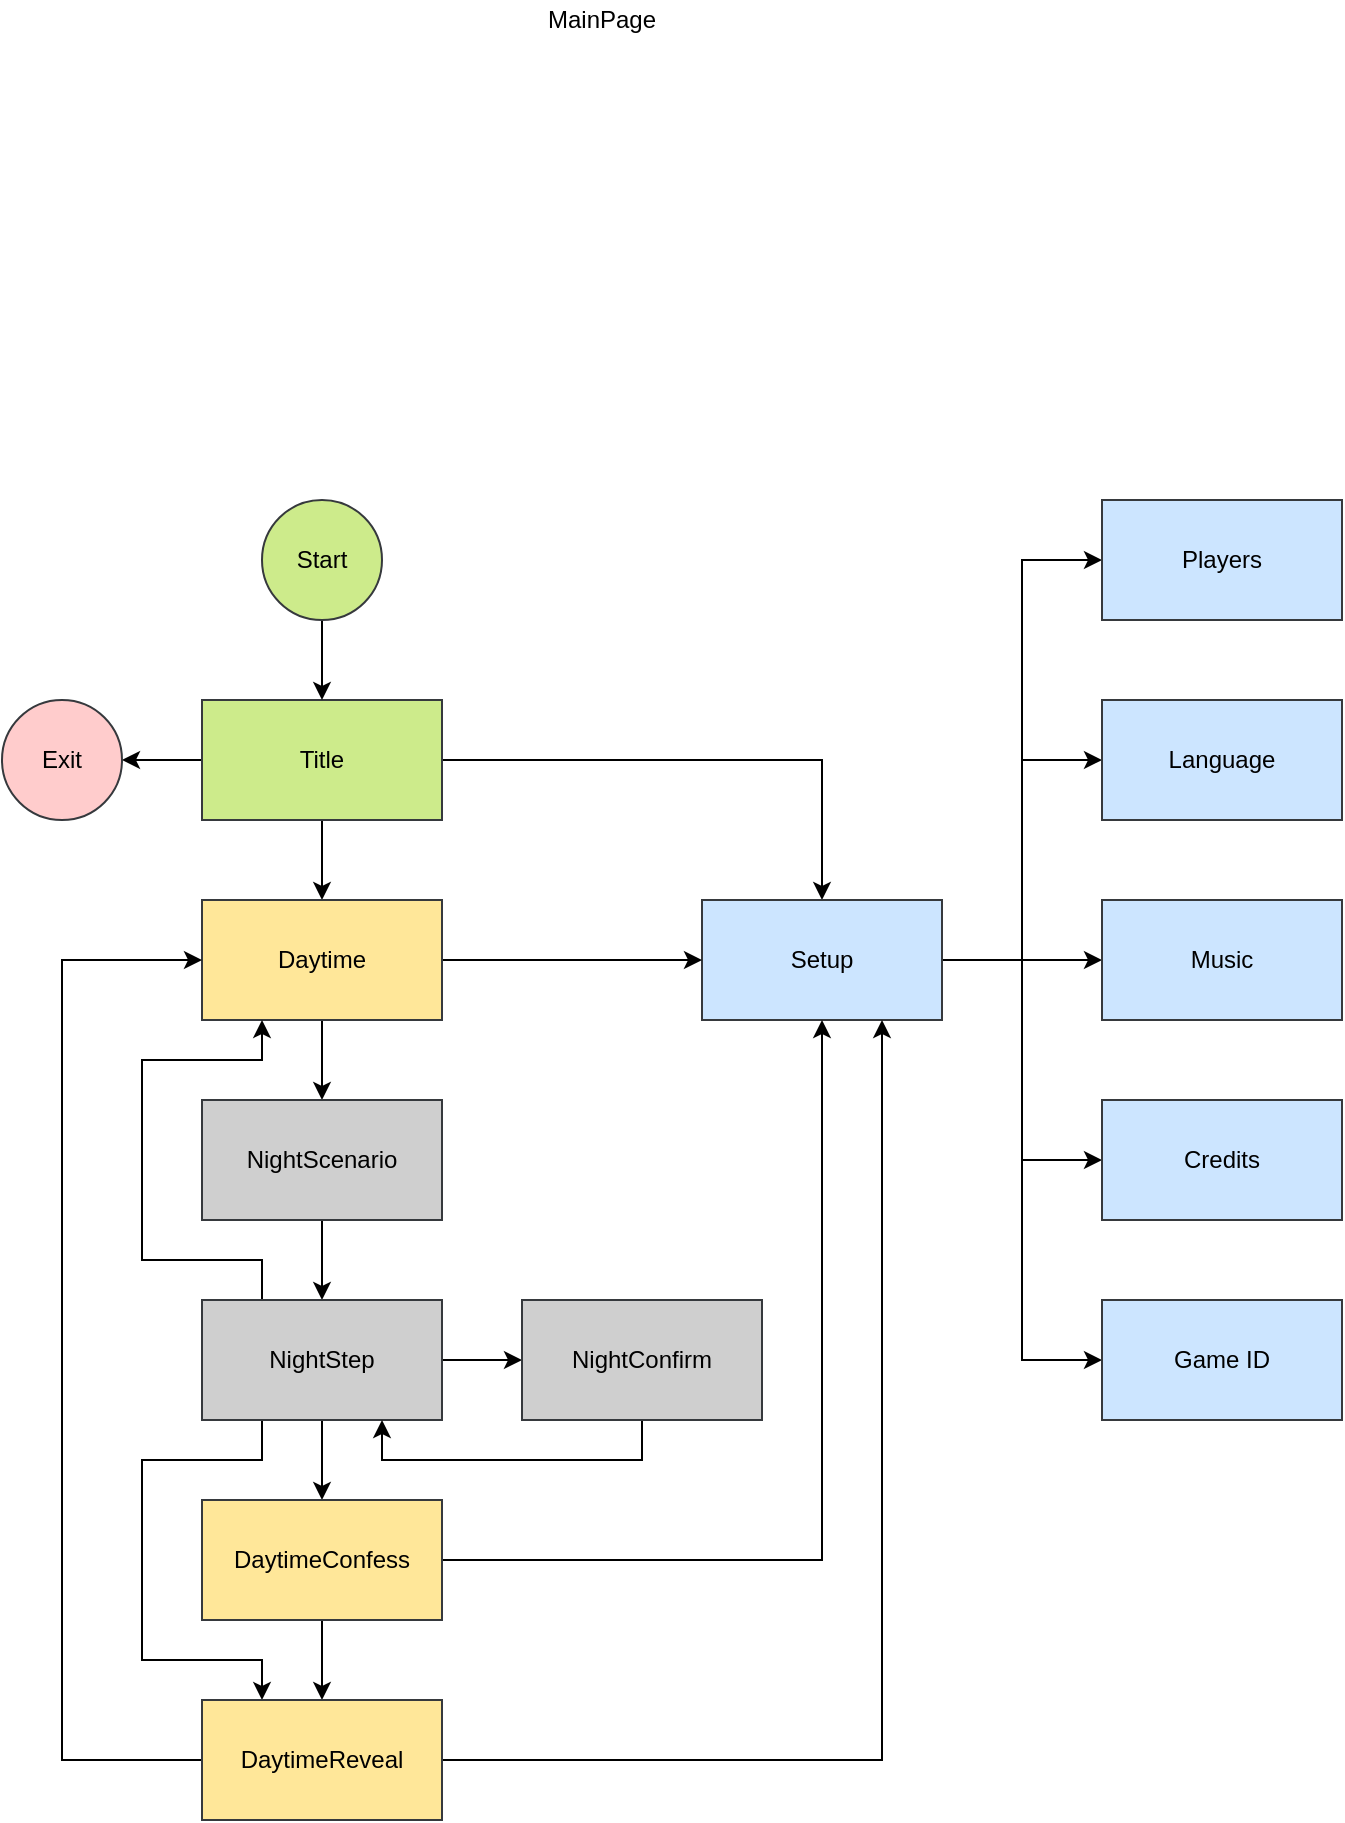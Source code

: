 <mxfile version="14.7.3" type="device"><diagram id="c8WA7uGFNBkueRXXOOZR" name="Page-1"><mxGraphModel dx="1351" dy="739" grid="1" gridSize="10" guides="1" tooltips="1" connect="1" arrows="1" fold="1" page="1" pageScale="1" pageWidth="827" pageHeight="1169" math="0" shadow="0"><root><mxCell id="0"/><mxCell id="1" parent="0"/><mxCell id="AEJ-3eX3F8_JpSc-YEdb-3" value="" style="edgeStyle=orthogonalEdgeStyle;rounded=0;orthogonalLoop=1;jettySize=auto;html=1;" edge="1" parent="1" source="AEJ-3eX3F8_JpSc-YEdb-1" target="AEJ-3eX3F8_JpSc-YEdb-2"><mxGeometry relative="1" as="geometry"/></mxCell><mxCell id="AEJ-3eX3F8_JpSc-YEdb-8" value="" style="edgeStyle=orthogonalEdgeStyle;rounded=0;orthogonalLoop=1;jettySize=auto;html=1;" edge="1" parent="1" source="AEJ-3eX3F8_JpSc-YEdb-1" target="AEJ-3eX3F8_JpSc-YEdb-7"><mxGeometry relative="1" as="geometry"/></mxCell><mxCell id="AEJ-3eX3F8_JpSc-YEdb-26" value="" style="edgeStyle=orthogonalEdgeStyle;rounded=0;orthogonalLoop=1;jettySize=auto;html=1;" edge="1" parent="1" source="AEJ-3eX3F8_JpSc-YEdb-1" target="AEJ-3eX3F8_JpSc-YEdb-25"><mxGeometry relative="1" as="geometry"/></mxCell><mxCell id="AEJ-3eX3F8_JpSc-YEdb-1" value="Title" style="rounded=0;whiteSpace=wrap;html=1;fillColor=#cdeb8b;strokeColor=#36393d;" vertex="1" parent="1"><mxGeometry x="200" y="370" width="120" height="60" as="geometry"/></mxCell><mxCell id="AEJ-3eX3F8_JpSc-YEdb-13" value="" style="edgeStyle=orthogonalEdgeStyle;rounded=0;orthogonalLoop=1;jettySize=auto;html=1;entryX=0;entryY=0.5;entryDx=0;entryDy=0;" edge="1" parent="1" source="AEJ-3eX3F8_JpSc-YEdb-2" target="AEJ-3eX3F8_JpSc-YEdb-12"><mxGeometry relative="1" as="geometry"/></mxCell><mxCell id="AEJ-3eX3F8_JpSc-YEdb-16" style="edgeStyle=orthogonalEdgeStyle;rounded=0;orthogonalLoop=1;jettySize=auto;html=1;entryX=0;entryY=0.5;entryDx=0;entryDy=0;" edge="1" parent="1" source="AEJ-3eX3F8_JpSc-YEdb-2" target="AEJ-3eX3F8_JpSc-YEdb-14"><mxGeometry relative="1" as="geometry"/></mxCell><mxCell id="AEJ-3eX3F8_JpSc-YEdb-21" style="edgeStyle=orthogonalEdgeStyle;rounded=0;orthogonalLoop=1;jettySize=auto;html=1;" edge="1" parent="1" source="AEJ-3eX3F8_JpSc-YEdb-2" target="AEJ-3eX3F8_JpSc-YEdb-17"><mxGeometry relative="1" as="geometry"/></mxCell><mxCell id="AEJ-3eX3F8_JpSc-YEdb-22" style="edgeStyle=orthogonalEdgeStyle;rounded=0;orthogonalLoop=1;jettySize=auto;html=1;entryX=0;entryY=0.5;entryDx=0;entryDy=0;" edge="1" parent="1" source="AEJ-3eX3F8_JpSc-YEdb-2" target="AEJ-3eX3F8_JpSc-YEdb-18"><mxGeometry relative="1" as="geometry"/></mxCell><mxCell id="AEJ-3eX3F8_JpSc-YEdb-24" style="edgeStyle=orthogonalEdgeStyle;rounded=0;orthogonalLoop=1;jettySize=auto;html=1;entryX=0;entryY=0.5;entryDx=0;entryDy=0;" edge="1" parent="1" source="AEJ-3eX3F8_JpSc-YEdb-2" target="AEJ-3eX3F8_JpSc-YEdb-23"><mxGeometry relative="1" as="geometry"/></mxCell><mxCell id="AEJ-3eX3F8_JpSc-YEdb-2" value="Setup" style="rounded=0;whiteSpace=wrap;html=1;fillColor=#cce5ff;strokeColor=#36393d;" vertex="1" parent="1"><mxGeometry x="450" y="470" width="120" height="60" as="geometry"/></mxCell><mxCell id="AEJ-3eX3F8_JpSc-YEdb-7" value="Exit" style="ellipse;whiteSpace=wrap;html=1;rounded=0;fillColor=#ffcccc;strokeColor=#36393d;" vertex="1" parent="1"><mxGeometry x="100" y="370" width="60" height="60" as="geometry"/></mxCell><mxCell id="AEJ-3eX3F8_JpSc-YEdb-11" value="" style="edgeStyle=orthogonalEdgeStyle;rounded=0;orthogonalLoop=1;jettySize=auto;html=1;" edge="1" parent="1" source="AEJ-3eX3F8_JpSc-YEdb-9" target="AEJ-3eX3F8_JpSc-YEdb-1"><mxGeometry relative="1" as="geometry"/></mxCell><mxCell id="AEJ-3eX3F8_JpSc-YEdb-9" value="Start" style="ellipse;whiteSpace=wrap;html=1;rounded=0;fillColor=#cdeb8b;strokeColor=#36393d;" vertex="1" parent="1"><mxGeometry x="230" y="270" width="60" height="60" as="geometry"/></mxCell><mxCell id="AEJ-3eX3F8_JpSc-YEdb-12" value="Players" style="rounded=0;whiteSpace=wrap;html=1;fillColor=#cce5ff;strokeColor=#36393d;" vertex="1" parent="1"><mxGeometry x="650" y="270" width="120" height="60" as="geometry"/></mxCell><mxCell id="AEJ-3eX3F8_JpSc-YEdb-14" value="Language" style="rounded=0;whiteSpace=wrap;html=1;fillColor=#cce5ff;strokeColor=#36393d;" vertex="1" parent="1"><mxGeometry x="650" y="370" width="120" height="60" as="geometry"/></mxCell><mxCell id="AEJ-3eX3F8_JpSc-YEdb-17" value="Music" style="rounded=0;whiteSpace=wrap;html=1;fillColor=#cce5ff;strokeColor=#36393d;" vertex="1" parent="1"><mxGeometry x="650" y="470" width="120" height="60" as="geometry"/></mxCell><mxCell id="AEJ-3eX3F8_JpSc-YEdb-18" value="Credits" style="rounded=0;whiteSpace=wrap;html=1;fillColor=#cce5ff;strokeColor=#36393d;" vertex="1" parent="1"><mxGeometry x="650" y="570" width="120" height="60" as="geometry"/></mxCell><mxCell id="AEJ-3eX3F8_JpSc-YEdb-23" value="Game ID" style="rounded=0;whiteSpace=wrap;html=1;fillColor=#cce5ff;strokeColor=#36393d;" vertex="1" parent="1"><mxGeometry x="650" y="670" width="120" height="60" as="geometry"/></mxCell><mxCell id="AEJ-3eX3F8_JpSc-YEdb-27" style="edgeStyle=orthogonalEdgeStyle;rounded=0;orthogonalLoop=1;jettySize=auto;html=1;entryX=0;entryY=0.5;entryDx=0;entryDy=0;" edge="1" parent="1" source="AEJ-3eX3F8_JpSc-YEdb-25" target="AEJ-3eX3F8_JpSc-YEdb-2"><mxGeometry relative="1" as="geometry"/></mxCell><mxCell id="AEJ-3eX3F8_JpSc-YEdb-30" value="" style="edgeStyle=orthogonalEdgeStyle;rounded=0;orthogonalLoop=1;jettySize=auto;html=1;" edge="1" parent="1" source="AEJ-3eX3F8_JpSc-YEdb-25" target="AEJ-3eX3F8_JpSc-YEdb-29"><mxGeometry relative="1" as="geometry"/></mxCell><mxCell id="AEJ-3eX3F8_JpSc-YEdb-25" value="Daytime" style="rounded=0;whiteSpace=wrap;html=1;strokeColor=#36393d;fillColor=#FFE799;" vertex="1" parent="1"><mxGeometry x="200" y="470" width="120" height="60" as="geometry"/></mxCell><mxCell id="AEJ-3eX3F8_JpSc-YEdb-28" value="MainPage" style="text;html=1;strokeColor=none;fillColor=none;align=center;verticalAlign=middle;whiteSpace=wrap;rounded=0;" vertex="1" parent="1"><mxGeometry x="380" y="20" width="40" height="20" as="geometry"/></mxCell><mxCell id="AEJ-3eX3F8_JpSc-YEdb-31" style="edgeStyle=orthogonalEdgeStyle;rounded=0;orthogonalLoop=1;jettySize=auto;html=1;exitX=0.25;exitY=0;exitDx=0;exitDy=0;entryX=0.25;entryY=1;entryDx=0;entryDy=0;" edge="1" parent="1" source="AEJ-3eX3F8_JpSc-YEdb-32" target="AEJ-3eX3F8_JpSc-YEdb-25"><mxGeometry relative="1" as="geometry"><mxPoint x="290" y="670" as="sourcePoint"/><mxPoint x="140" y="530" as="targetPoint"/><Array as="points"><mxPoint x="230" y="650"/><mxPoint x="170" y="650"/><mxPoint x="170" y="550"/><mxPoint x="230" y="550"/></Array></mxGeometry></mxCell><mxCell id="AEJ-3eX3F8_JpSc-YEdb-33" value="" style="edgeStyle=orthogonalEdgeStyle;rounded=0;orthogonalLoop=1;jettySize=auto;html=1;" edge="1" parent="1" source="AEJ-3eX3F8_JpSc-YEdb-29" target="AEJ-3eX3F8_JpSc-YEdb-32"><mxGeometry relative="1" as="geometry"/></mxCell><mxCell id="AEJ-3eX3F8_JpSc-YEdb-29" value="NightScenario" style="rounded=0;whiteSpace=wrap;html=1;strokeColor=#36393d;fillColor=#CFCFCF;" vertex="1" parent="1"><mxGeometry x="200" y="570" width="120" height="60" as="geometry"/></mxCell><mxCell id="AEJ-3eX3F8_JpSc-YEdb-35" value="" style="edgeStyle=orthogonalEdgeStyle;rounded=0;orthogonalLoop=1;jettySize=auto;html=1;" edge="1" parent="1" source="AEJ-3eX3F8_JpSc-YEdb-32" target="AEJ-3eX3F8_JpSc-YEdb-34"><mxGeometry relative="1" as="geometry"/></mxCell><mxCell id="AEJ-3eX3F8_JpSc-YEdb-38" value="" style="edgeStyle=orthogonalEdgeStyle;rounded=0;orthogonalLoop=1;jettySize=auto;html=1;" edge="1" parent="1" source="AEJ-3eX3F8_JpSc-YEdb-32" target="AEJ-3eX3F8_JpSc-YEdb-37"><mxGeometry relative="1" as="geometry"/></mxCell><mxCell id="AEJ-3eX3F8_JpSc-YEdb-41" style="edgeStyle=orthogonalEdgeStyle;rounded=0;orthogonalLoop=1;jettySize=auto;html=1;exitX=0.25;exitY=1;exitDx=0;exitDy=0;entryX=0.25;entryY=0;entryDx=0;entryDy=0;" edge="1" parent="1" source="AEJ-3eX3F8_JpSc-YEdb-32" target="AEJ-3eX3F8_JpSc-YEdb-39"><mxGeometry relative="1" as="geometry"><Array as="points"><mxPoint x="230" y="750"/><mxPoint x="170" y="750"/><mxPoint x="170" y="850"/><mxPoint x="230" y="850"/></Array></mxGeometry></mxCell><mxCell id="AEJ-3eX3F8_JpSc-YEdb-32" value="NightStep" style="rounded=0;whiteSpace=wrap;html=1;strokeColor=#36393d;fillColor=#CFCFCF;" vertex="1" parent="1"><mxGeometry x="200" y="670" width="120" height="60" as="geometry"/></mxCell><mxCell id="AEJ-3eX3F8_JpSc-YEdb-36" style="edgeStyle=orthogonalEdgeStyle;rounded=0;orthogonalLoop=1;jettySize=auto;html=1;entryX=0.75;entryY=1;entryDx=0;entryDy=0;exitX=0.5;exitY=1;exitDx=0;exitDy=0;" edge="1" parent="1" source="AEJ-3eX3F8_JpSc-YEdb-34" target="AEJ-3eX3F8_JpSc-YEdb-32"><mxGeometry relative="1" as="geometry"><mxPoint x="380" y="810" as="targetPoint"/></mxGeometry></mxCell><mxCell id="AEJ-3eX3F8_JpSc-YEdb-34" value="NightConfirm" style="rounded=0;whiteSpace=wrap;html=1;strokeColor=#36393d;fillColor=#CFCFCF;" vertex="1" parent="1"><mxGeometry x="360" y="670" width="120" height="60" as="geometry"/></mxCell><mxCell id="AEJ-3eX3F8_JpSc-YEdb-40" value="" style="edgeStyle=orthogonalEdgeStyle;rounded=0;orthogonalLoop=1;jettySize=auto;html=1;" edge="1" parent="1" source="AEJ-3eX3F8_JpSc-YEdb-37" target="AEJ-3eX3F8_JpSc-YEdb-39"><mxGeometry relative="1" as="geometry"/></mxCell><mxCell id="AEJ-3eX3F8_JpSc-YEdb-42" style="edgeStyle=orthogonalEdgeStyle;rounded=0;orthogonalLoop=1;jettySize=auto;html=1;" edge="1" parent="1" source="AEJ-3eX3F8_JpSc-YEdb-37" target="AEJ-3eX3F8_JpSc-YEdb-2"><mxGeometry relative="1" as="geometry"/></mxCell><mxCell id="AEJ-3eX3F8_JpSc-YEdb-37" value="DaytimeConfess" style="rounded=0;whiteSpace=wrap;html=1;strokeColor=#36393d;fillColor=#FFE799;" vertex="1" parent="1"><mxGeometry x="200" y="770" width="120" height="60" as="geometry"/></mxCell><mxCell id="AEJ-3eX3F8_JpSc-YEdb-43" style="edgeStyle=orthogonalEdgeStyle;rounded=0;orthogonalLoop=1;jettySize=auto;html=1;entryX=0.75;entryY=1;entryDx=0;entryDy=0;" edge="1" parent="1" source="AEJ-3eX3F8_JpSc-YEdb-39" target="AEJ-3eX3F8_JpSc-YEdb-2"><mxGeometry relative="1" as="geometry"/></mxCell><mxCell id="AEJ-3eX3F8_JpSc-YEdb-44" style="edgeStyle=orthogonalEdgeStyle;rounded=0;orthogonalLoop=1;jettySize=auto;html=1;entryX=0;entryY=0.5;entryDx=0;entryDy=0;" edge="1" parent="1" source="AEJ-3eX3F8_JpSc-YEdb-39" target="AEJ-3eX3F8_JpSc-YEdb-25"><mxGeometry relative="1" as="geometry"><Array as="points"><mxPoint x="130" y="900"/><mxPoint x="130" y="500"/></Array></mxGeometry></mxCell><mxCell id="AEJ-3eX3F8_JpSc-YEdb-39" value="DaytimeReveal" style="rounded=0;whiteSpace=wrap;html=1;strokeColor=#36393d;fillColor=#FFE799;" vertex="1" parent="1"><mxGeometry x="200" y="870" width="120" height="60" as="geometry"/></mxCell></root></mxGraphModel></diagram></mxfile>